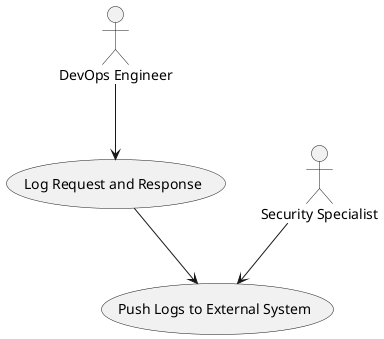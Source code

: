 @startuml
actor "DevOps Engineer" as devops
actor "Security Specialist" as security

usecase "Log Request and Response" as uc1
usecase "Push Logs to External System" as uc2

devops --> uc1
security --> uc2
uc1 --> uc2
@enduml
